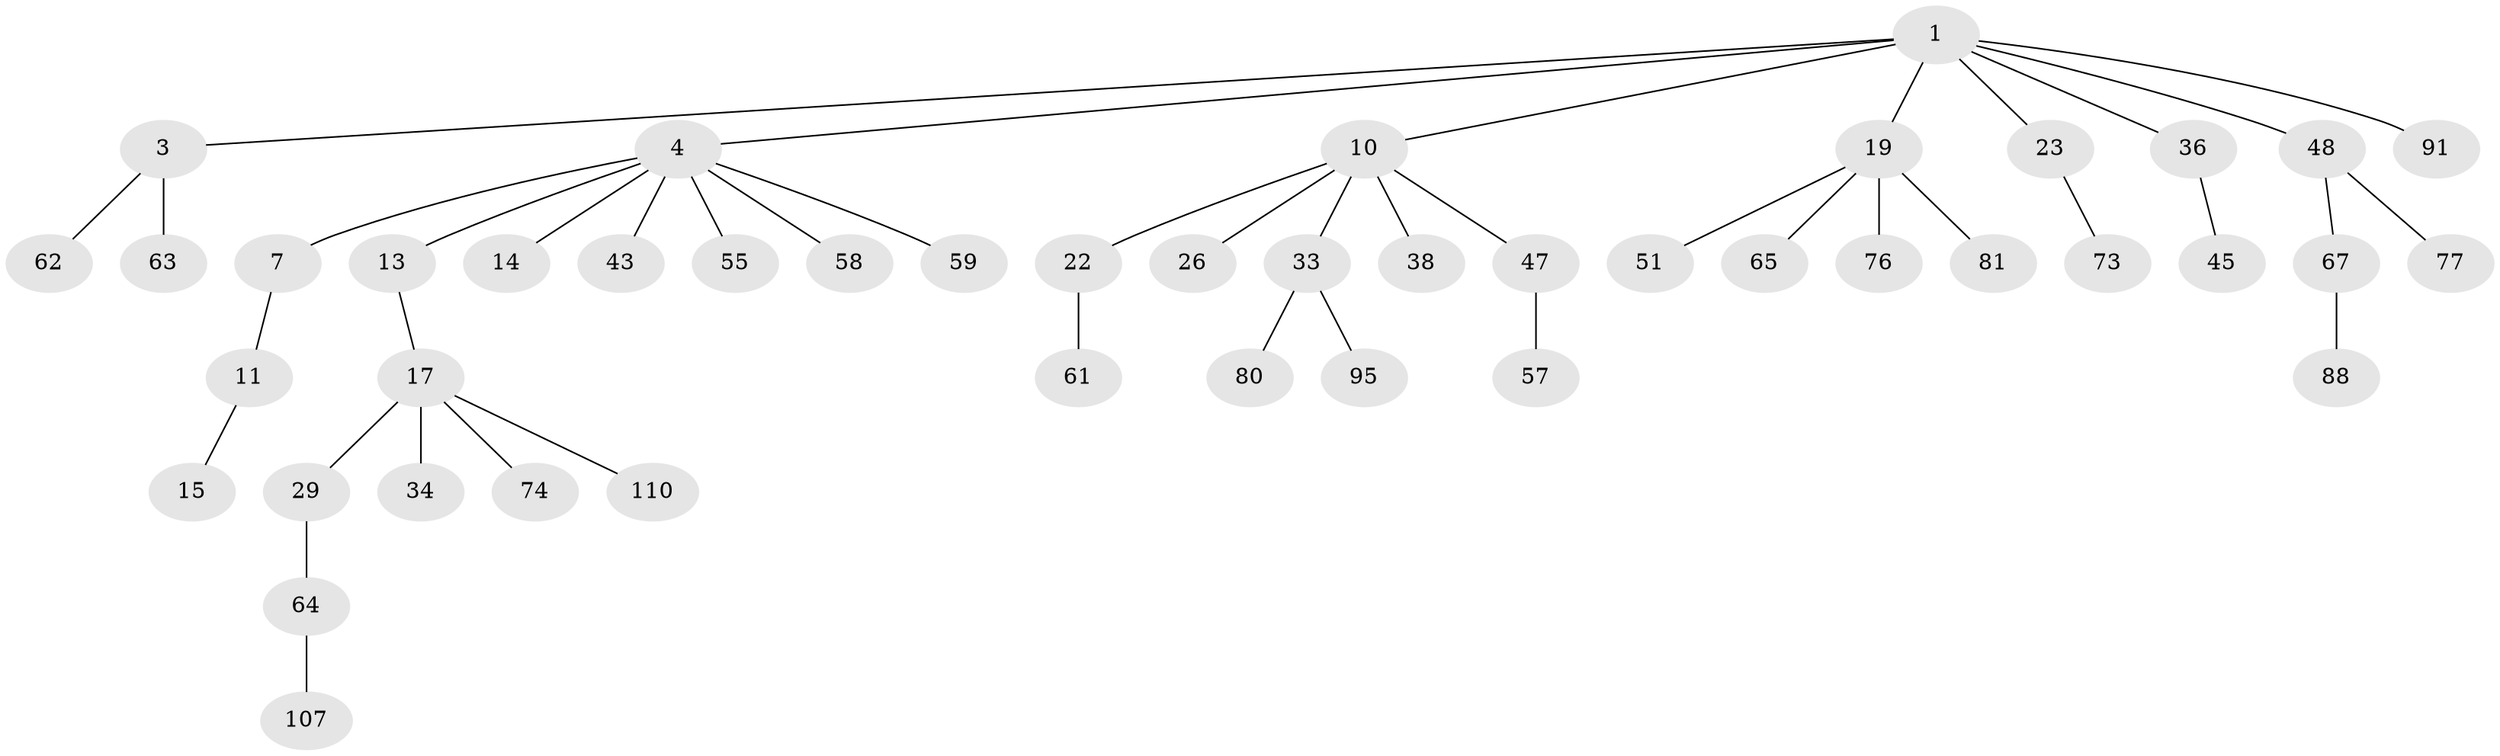// original degree distribution, {6: 0.017699115044247787, 4: 0.07964601769911504, 8: 0.008849557522123894, 2: 0.2920353982300885, 3: 0.09734513274336283, 5: 0.02654867256637168, 1: 0.4778761061946903}
// Generated by graph-tools (version 1.1) at 2025/19/03/04/25 18:19:10]
// undirected, 45 vertices, 44 edges
graph export_dot {
graph [start="1"]
  node [color=gray90,style=filled];
  1 [super="+2"];
  3 [super="+20+31+75"];
  4 [super="+5+6+92+86+9+25"];
  7 [super="+83"];
  10 [super="+12+24"];
  11;
  13 [super="+46"];
  14 [super="+41"];
  15 [super="+85"];
  17 [super="+18+30+35"];
  19 [super="+21"];
  22 [super="+44"];
  23 [super="+71+82+66+42"];
  26;
  29 [super="+56"];
  33 [super="+50"];
  34;
  36 [super="+104+37"];
  38 [super="+39"];
  43;
  45;
  47 [super="+49"];
  48 [super="+52"];
  51 [super="+69+54"];
  55;
  57;
  58;
  59;
  61 [super="+90"];
  62;
  63;
  64;
  65;
  67;
  73;
  74;
  76;
  77;
  80 [super="+94"];
  81;
  88;
  91;
  95;
  107 [super="+109"];
  110;
  1 -- 10;
  1 -- 19;
  1 -- 23;
  1 -- 36;
  1 -- 48;
  1 -- 3;
  1 -- 91;
  1 -- 4;
  3 -- 63;
  3 -- 62;
  4 -- 43;
  4 -- 14;
  4 -- 13;
  4 -- 7;
  4 -- 59;
  4 -- 58;
  4 -- 55;
  7 -- 11;
  10 -- 33;
  10 -- 47;
  10 -- 26;
  10 -- 22;
  10 -- 38;
  11 -- 15;
  13 -- 17;
  17 -- 74;
  17 -- 29;
  17 -- 110;
  17 -- 34;
  19 -- 65;
  19 -- 81;
  19 -- 51;
  19 -- 76;
  22 -- 61;
  23 -- 73;
  29 -- 64;
  33 -- 80;
  33 -- 95;
  36 -- 45;
  47 -- 57;
  48 -- 67;
  48 -- 77;
  64 -- 107;
  67 -- 88;
}

